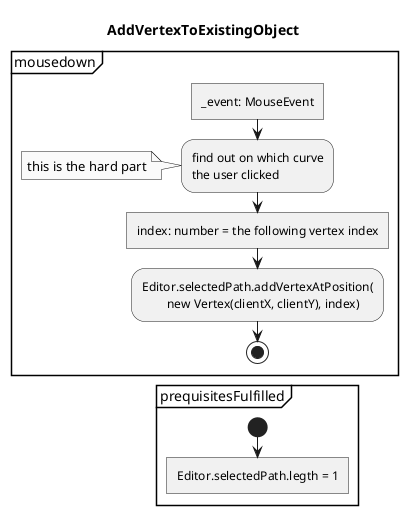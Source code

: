 @startuml AddVertexToExistingPath
skinparam monochrome true

title AddVertexToExistingObject

partition mousedown {
	:_event: MouseEvent]
	:find out on which curve
	the user clicked;
	note: this is the hard part
	:index: number = the following vertex index]
	:Editor.selectedPath.addVertexAtPosition(
		new Vertex(clientX, clientY), index);
	stop
}

partition prequisitesFulfilled {
	start
	:Editor.selectedPath.legth = 1]
	detach
}

@enduml